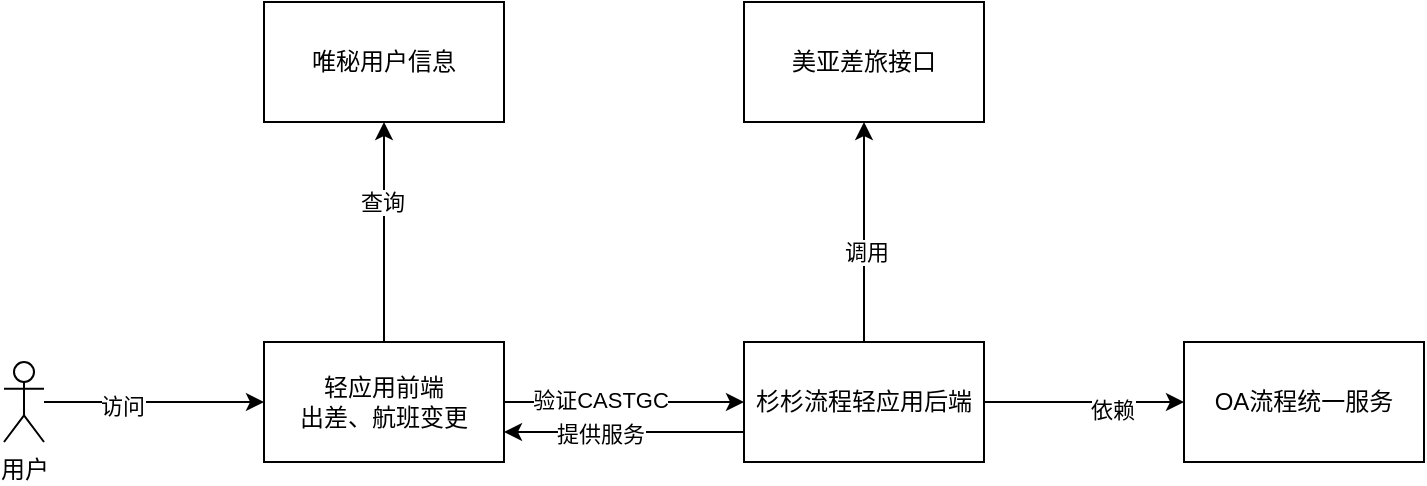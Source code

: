 <mxfile version="21.3.7" type="github">
  <diagram name="第 1 页" id="bLNgPLMlUZYlTHOcJv2b">
    <mxGraphModel dx="1434" dy="774" grid="1" gridSize="10" guides="1" tooltips="1" connect="1" arrows="1" fold="1" page="1" pageScale="1" pageWidth="1169" pageHeight="1654" math="0" shadow="0">
      <root>
        <mxCell id="0" />
        <mxCell id="1" parent="0" />
        <mxCell id="GGi2NGe4t13Qzn065dhK-3" value="" style="edgeStyle=orthogonalEdgeStyle;rounded=0;orthogonalLoop=1;jettySize=auto;html=1;" edge="1" parent="1" source="GGi2NGe4t13Qzn065dhK-1" target="GGi2NGe4t13Qzn065dhK-2">
          <mxGeometry relative="1" as="geometry" />
        </mxCell>
        <mxCell id="GGi2NGe4t13Qzn065dhK-7" value="访问" style="edgeLabel;html=1;align=center;verticalAlign=middle;resizable=0;points=[];" vertex="1" connectable="0" parent="GGi2NGe4t13Qzn065dhK-3">
          <mxGeometry x="-0.291" y="-2" relative="1" as="geometry">
            <mxPoint as="offset" />
          </mxGeometry>
        </mxCell>
        <mxCell id="GGi2NGe4t13Qzn065dhK-1" value="用户" style="shape=umlActor;verticalLabelPosition=bottom;verticalAlign=top;html=1;outlineConnect=0;" vertex="1" parent="1">
          <mxGeometry x="70" y="500" width="20" height="40" as="geometry" />
        </mxCell>
        <mxCell id="GGi2NGe4t13Qzn065dhK-4" style="edgeStyle=orthogonalEdgeStyle;rounded=0;orthogonalLoop=1;jettySize=auto;html=1;exitX=1;exitY=0.5;exitDx=0;exitDy=0;" edge="1" parent="1" source="GGi2NGe4t13Qzn065dhK-2">
          <mxGeometry relative="1" as="geometry">
            <mxPoint x="440" y="520" as="targetPoint" />
          </mxGeometry>
        </mxCell>
        <mxCell id="GGi2NGe4t13Qzn065dhK-8" value="验证CASTGC" style="edgeLabel;html=1;align=center;verticalAlign=middle;resizable=0;points=[];" vertex="1" connectable="0" parent="GGi2NGe4t13Qzn065dhK-4">
          <mxGeometry x="-0.203" y="1" relative="1" as="geometry">
            <mxPoint as="offset" />
          </mxGeometry>
        </mxCell>
        <mxCell id="GGi2NGe4t13Qzn065dhK-11" style="edgeStyle=orthogonalEdgeStyle;rounded=0;orthogonalLoop=1;jettySize=auto;html=1;exitX=0.5;exitY=0;exitDx=0;exitDy=0;entryX=0.5;entryY=1;entryDx=0;entryDy=0;" edge="1" parent="1" source="GGi2NGe4t13Qzn065dhK-2" target="GGi2NGe4t13Qzn065dhK-12">
          <mxGeometry relative="1" as="geometry">
            <mxPoint x="260" y="410" as="targetPoint" />
          </mxGeometry>
        </mxCell>
        <mxCell id="GGi2NGe4t13Qzn065dhK-18" value="查询" style="edgeLabel;html=1;align=center;verticalAlign=middle;resizable=0;points=[];" vertex="1" connectable="0" parent="GGi2NGe4t13Qzn065dhK-11">
          <mxGeometry x="0.273" y="1" relative="1" as="geometry">
            <mxPoint as="offset" />
          </mxGeometry>
        </mxCell>
        <mxCell id="GGi2NGe4t13Qzn065dhK-2" value="轻应用前端&lt;br&gt;出差、航班变更" style="rounded=0;whiteSpace=wrap;html=1;" vertex="1" parent="1">
          <mxGeometry x="200" y="490" width="120" height="60" as="geometry" />
        </mxCell>
        <mxCell id="GGi2NGe4t13Qzn065dhK-6" style="edgeStyle=orthogonalEdgeStyle;rounded=0;orthogonalLoop=1;jettySize=auto;html=1;exitX=1;exitY=0.5;exitDx=0;exitDy=0;" edge="1" parent="1" source="GGi2NGe4t13Qzn065dhK-5">
          <mxGeometry relative="1" as="geometry">
            <mxPoint x="660" y="520" as="targetPoint" />
          </mxGeometry>
        </mxCell>
        <mxCell id="GGi2NGe4t13Qzn065dhK-10" value="依赖" style="edgeLabel;html=1;align=center;verticalAlign=middle;resizable=0;points=[];" vertex="1" connectable="0" parent="GGi2NGe4t13Qzn065dhK-6">
          <mxGeometry x="0.283" y="-3" relative="1" as="geometry">
            <mxPoint as="offset" />
          </mxGeometry>
        </mxCell>
        <mxCell id="GGi2NGe4t13Qzn065dhK-13" style="edgeStyle=orthogonalEdgeStyle;rounded=0;orthogonalLoop=1;jettySize=auto;html=1;exitX=0.5;exitY=0;exitDx=0;exitDy=0;entryX=0.5;entryY=1;entryDx=0;entryDy=0;" edge="1" parent="1" source="GGi2NGe4t13Qzn065dhK-5" target="GGi2NGe4t13Qzn065dhK-14">
          <mxGeometry relative="1" as="geometry">
            <mxPoint x="500" y="410" as="targetPoint" />
          </mxGeometry>
        </mxCell>
        <mxCell id="GGi2NGe4t13Qzn065dhK-15" value="调用" style="edgeLabel;html=1;align=center;verticalAlign=middle;resizable=0;points=[];" vertex="1" connectable="0" parent="GGi2NGe4t13Qzn065dhK-13">
          <mxGeometry x="-0.182" y="-1" relative="1" as="geometry">
            <mxPoint as="offset" />
          </mxGeometry>
        </mxCell>
        <mxCell id="GGi2NGe4t13Qzn065dhK-16" style="edgeStyle=orthogonalEdgeStyle;rounded=0;orthogonalLoop=1;jettySize=auto;html=1;exitX=0;exitY=0.75;exitDx=0;exitDy=0;entryX=1;entryY=0.75;entryDx=0;entryDy=0;" edge="1" parent="1" source="GGi2NGe4t13Qzn065dhK-5" target="GGi2NGe4t13Qzn065dhK-2">
          <mxGeometry relative="1" as="geometry" />
        </mxCell>
        <mxCell id="GGi2NGe4t13Qzn065dhK-17" value="提供服务" style="edgeLabel;html=1;align=center;verticalAlign=middle;resizable=0;points=[];" vertex="1" connectable="0" parent="GGi2NGe4t13Qzn065dhK-16">
          <mxGeometry x="0.2" y="1" relative="1" as="geometry">
            <mxPoint as="offset" />
          </mxGeometry>
        </mxCell>
        <mxCell id="GGi2NGe4t13Qzn065dhK-5" value="杉杉流程轻应用后端" style="rounded=0;whiteSpace=wrap;html=1;" vertex="1" parent="1">
          <mxGeometry x="440" y="490" width="120" height="60" as="geometry" />
        </mxCell>
        <mxCell id="GGi2NGe4t13Qzn065dhK-9" value="OA流程统一服务" style="rounded=0;whiteSpace=wrap;html=1;" vertex="1" parent="1">
          <mxGeometry x="660" y="490" width="120" height="60" as="geometry" />
        </mxCell>
        <mxCell id="GGi2NGe4t13Qzn065dhK-12" value="唯秘用户信息" style="rounded=0;whiteSpace=wrap;html=1;" vertex="1" parent="1">
          <mxGeometry x="200" y="320" width="120" height="60" as="geometry" />
        </mxCell>
        <mxCell id="GGi2NGe4t13Qzn065dhK-14" value="美亚差旅接口" style="rounded=0;whiteSpace=wrap;html=1;" vertex="1" parent="1">
          <mxGeometry x="440" y="320" width="120" height="60" as="geometry" />
        </mxCell>
      </root>
    </mxGraphModel>
  </diagram>
</mxfile>
